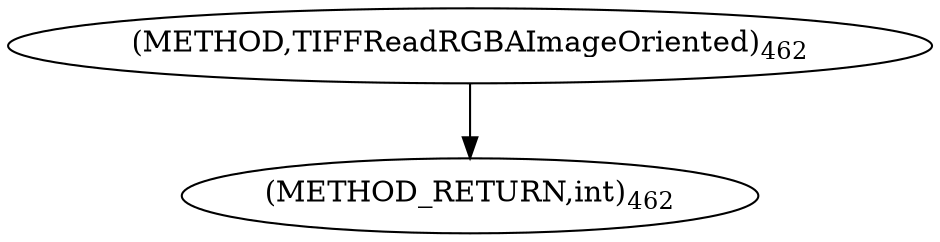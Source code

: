 digraph "TIFFReadRGBAImageOriented" {  
"8882" [label = <(METHOD,TIFFReadRGBAImageOriented)<SUB>462</SUB>> ]
"8889" [label = <(METHOD_RETURN,int)<SUB>462</SUB>> ]
  "8882" -> "8889" 
}
